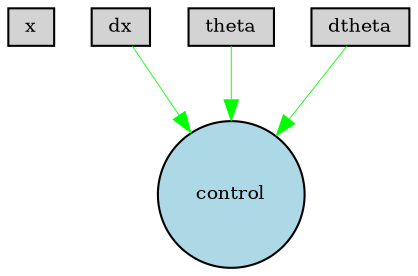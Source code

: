 digraph {
	node [fontsize=9 height=0.2 shape=circle width=0.2]
	x [fillcolor=lightgray shape=box style=filled]
	dx [fillcolor=lightgray shape=box style=filled]
	theta [fillcolor=lightgray shape=box style=filled]
	dtheta [fillcolor=lightgray shape=box style=filled]
	control [fillcolor=lightblue style=filled]
	theta -> control [color=green penwidth=0.4413932618974241 style=solid]
	dtheta -> control [color=green penwidth=0.4138117935669283 style=solid]
	dx -> control [color=green penwidth=0.39459467658881653 style=solid]
}
